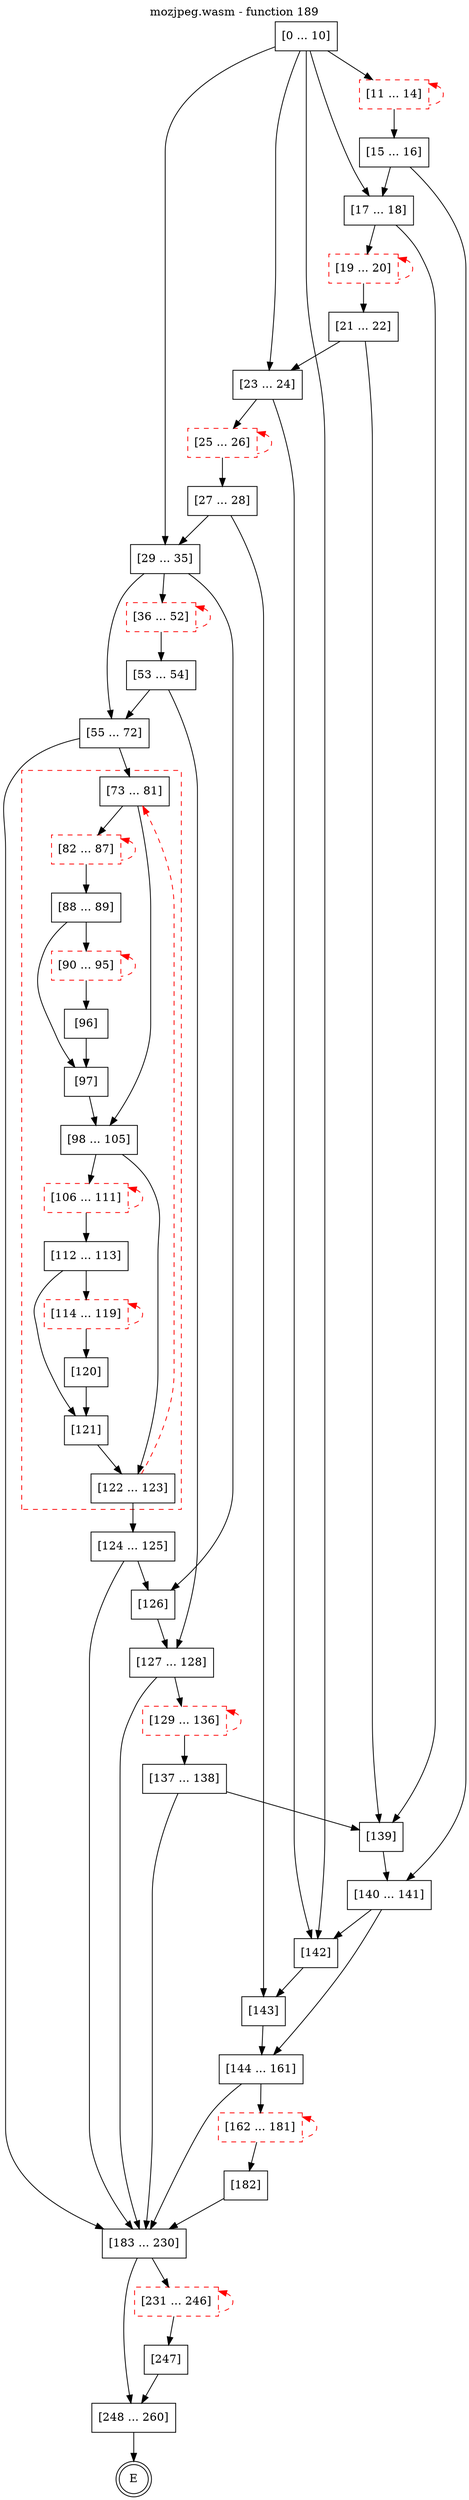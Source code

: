 digraph finite_state_machine {
    label = "mozjpeg.wasm - function 189"
    labelloc =  t
    labelfontsize = 16
    labelfontcolor = black
    labelfontname = "Helvetica"
    node [shape = doublecircle]; E ;
    node [shape = box];
    node [shape=box, color=black, style=solid] 0[label="[0 ... 10]"]
    node [shape=box, color=red, style=dashed] 11[label="[11 ... 14]"]
    node [shape=box, color=black, style=solid] 15[label="[15 ... 16]"]
    node [shape=box, color=black, style=solid] 17[label="[17 ... 18]"]
    node [shape=box, color=red, style=dashed] 19[label="[19 ... 20]"]
    node [shape=box, color=black, style=solid] 21[label="[21 ... 22]"]
    node [shape=box, color=black, style=solid] 23[label="[23 ... 24]"]
    node [shape=box, color=red, style=dashed] 25[label="[25 ... 26]"]
    node [shape=box, color=black, style=solid] 27[label="[27 ... 28]"]
    node [shape=box, color=black, style=solid] 29[label="[29 ... 35]"]
    node [shape=box, color=red, style=dashed] 36[label="[36 ... 52]"]
    node [shape=box, color=black, style=solid] 53[label="[53 ... 54]"]
    node [shape=box, color=black, style=solid] 55[label="[55 ... 72]"]
    subgraph cluster_73{
    label = "";
    style = dashed color = red;
    node [shape=box, color=black, style=solid] 73[label="[73 ... 81]"]
    node [shape=box, color=red, style=dashed] 82[label="[82 ... 87]"]
    node [shape=box, color=black, style=solid] 88[label="[88 ... 89]"]
    node [shape=box, color=red, style=dashed] 90[label="[90 ... 95]"]
    node [shape=box, color=black, style=solid] 96[label="[96]"]
    node [shape=box, color=black, style=solid] 97[label="[97]"]
    node [shape=box, color=black, style=solid] 98[label="[98 ... 105]"]
    node [shape=box, color=red, style=dashed] 106[label="[106 ... 111]"]
    node [shape=box, color=black, style=solid] 112[label="[112 ... 113]"]
    node [shape=box, color=red, style=dashed] 114[label="[114 ... 119]"]
    node [shape=box, color=black, style=solid] 120[label="[120]"]
    node [shape=box, color=black, style=solid] 121[label="[121]"]
    node [shape=box, color=black, style=solid] 122[label="[122 ... 123]"]
    }
    node [shape=box, color=black, style=solid] 124[label="[124 ... 125]"]
    node [shape=box, color=black, style=solid] 126[label="[126]"]
    node [shape=box, color=black, style=solid] 127[label="[127 ... 128]"]
    node [shape=box, color=red, style=dashed] 129[label="[129 ... 136]"]
    node [shape=box, color=black, style=solid] 137[label="[137 ... 138]"]
    node [shape=box, color=black, style=solid] 139[label="[139]"]
    node [shape=box, color=black, style=solid] 140[label="[140 ... 141]"]
    node [shape=box, color=black, style=solid] 142[label="[142]"]
    node [shape=box, color=black, style=solid] 143[label="[143]"]
    node [shape=box, color=black, style=solid] 144[label="[144 ... 161]"]
    node [shape=box, color=red, style=dashed] 162[label="[162 ... 181]"]
    node [shape=box, color=black, style=solid] 182[label="[182]"]
    node [shape=box, color=black, style=solid] 183[label="[183 ... 230]"]
    node [shape=box, color=red, style=dashed] 231[label="[231 ... 246]"]
    node [shape=box, color=black, style=solid] 247[label="[247]"]
    node [shape=box, color=black, style=solid] 248[label="[248 ... 260]"]
    0 -> 11;
    0 -> 17;
    0 -> 23;
    0 -> 29;
    0 -> 142;
    11 -> 15;
    11 -> 11[style="dashed" color="red" dir=back];
    15 -> 17;
    15 -> 140;
    17 -> 19;
    17 -> 139;
    19 -> 21;
    19 -> 19[style="dashed" color="red" dir=back];
    21 -> 23;
    21 -> 139;
    23 -> 25;
    23 -> 142;
    25 -> 27;
    25 -> 25[style="dashed" color="red" dir=back];
    27 -> 29;
    27 -> 143;
    29 -> 36;
    29 -> 55;
    29 -> 126;
    36 -> 53;
    36 -> 36[style="dashed" color="red" dir=back];
    53 -> 55;
    53 -> 127;
    55 -> 73;
    55 -> 183;
    73 -> 82;
    73 -> 98;
    82 -> 88;
    82 -> 82[style="dashed" color="red" dir=back];
    88 -> 90;
    88 -> 97;
    90 -> 96;
    90 -> 90[style="dashed" color="red" dir=back];
    96 -> 97;
    97 -> 98;
    98 -> 106;
    98 -> 122;
    106 -> 112;
    106 -> 106[style="dashed" color="red" dir=back];
    112 -> 114;
    112 -> 121;
    114 -> 120;
    114 -> 114[style="dashed" color="red" dir=back];
    120 -> 121;
    121 -> 122;
    122 -> 73[style="dashed" color="red"];
    122 -> 124;
    124 -> 126;
    124 -> 183;
    126 -> 127;
    127 -> 129;
    127 -> 183;
    129 -> 137;
    129 -> 129[style="dashed" color="red" dir=back];
    137 -> 139;
    137 -> 183;
    139 -> 140;
    140 -> 142;
    140 -> 144;
    142 -> 143;
    143 -> 144;
    144 -> 162;
    144 -> 183;
    162 -> 182;
    162 -> 162[style="dashed" color="red" dir=back];
    182 -> 183;
    183 -> 231;
    183 -> 248;
    231 -> 247;
    231 -> 231[style="dashed" color="red" dir=back];
    247 -> 248;
    248 -> E;
}
